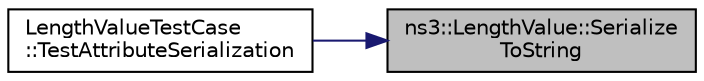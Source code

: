 digraph "ns3::LengthValue::SerializeToString"
{
 // LATEX_PDF_SIZE
  edge [fontname="Helvetica",fontsize="10",labelfontname="Helvetica",labelfontsize="10"];
  node [fontname="Helvetica",fontsize="10",shape=record];
  rankdir="RL";
  Node1 [label="ns3::LengthValue::Serialize\lToString",height=0.2,width=0.4,color="black", fillcolor="grey75", style="filled", fontcolor="black",tooltip=" "];
  Node1 -> Node2 [dir="back",color="midnightblue",fontsize="10",style="solid",fontname="Helvetica"];
  Node2 [label="LengthValueTestCase\l::TestAttributeSerialization",height=0.2,width=0.4,color="black", fillcolor="white", style="filled",URL="$class_length_value_test_case.html#a328cd6852db8066f4570111db33b105a",tooltip="Test that a LengthValue can be serialized to a string."];
}
